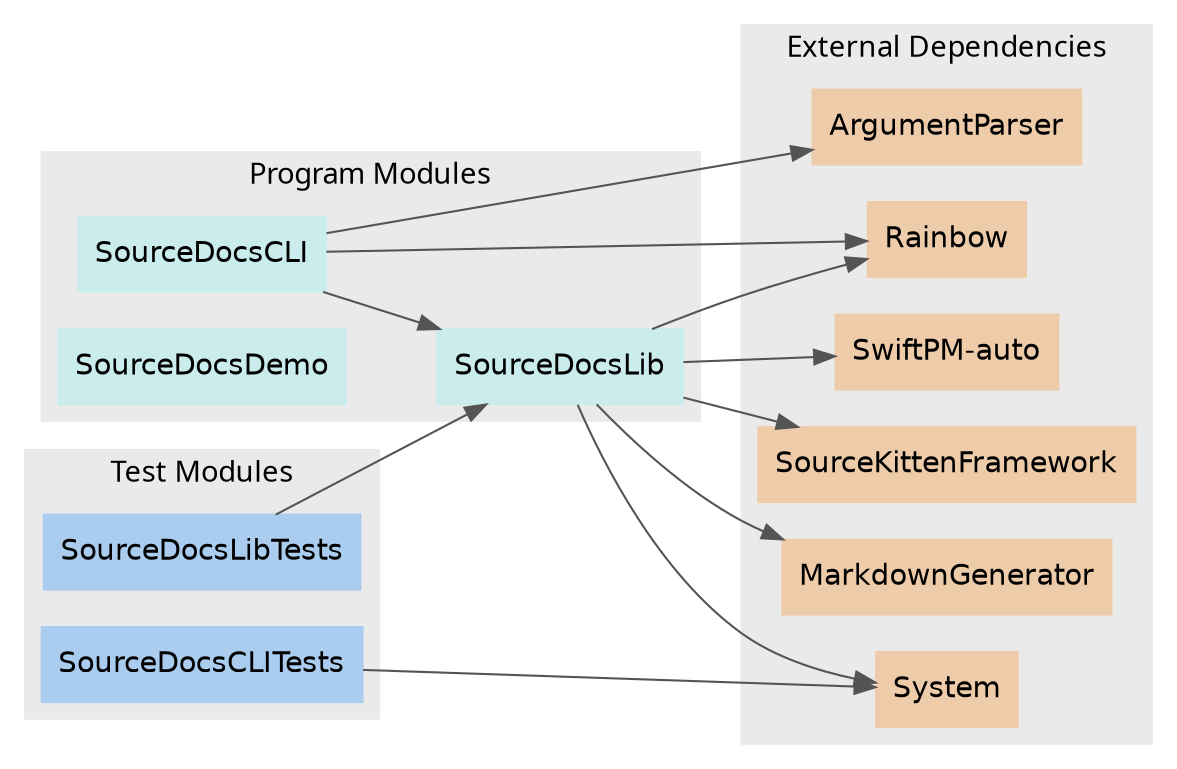 digraph ModuleDependencyGraph {
    rankdir = LR
    graph [fontname="Helvetica-light", style = filled, color = "#eaeaea"]
    node [shape=box, fontname="Helvetica", style=filled]
    edge [color="#545454"]

    subgraph clusterRegular {
        label = "Program Modules"
        node [color="#caecec"]
        "SourceDocsCLI"
        "SourceDocsLib"
        "SourceDocsDemo"
    }
    subgraph clusterTest {
        label = "Test Modules"
        node [color="#aaccee"]
        "SourceDocsCLITests"
        "SourceDocsLibTests"
    }
    subgraph clusterExternal {
        label = "External Dependencies"
        node [color="#eeccaa"]
        "ArgumentParser"
        "MarkdownGenerator"
        "Rainbow"
        "SourceKittenFramework"
        "SwiftPM-auto"
        "System"
    }

    "SourceDocsCLI" -> "ArgumentParser"
    "SourceDocsCLI" -> "SourceDocsLib"
    "SourceDocsCLI" -> "Rainbow"
    "SourceDocsLib" -> "SourceKittenFramework"
    "SourceDocsLib" -> "SwiftPM-auto"
    "SourceDocsLib" -> "MarkdownGenerator"
    "SourceDocsLib" -> "Rainbow"
    "SourceDocsLib" -> "System"
    "SourceDocsCLITests" -> "System"
    "SourceDocsLibTests" -> "SourceDocsLib"
}